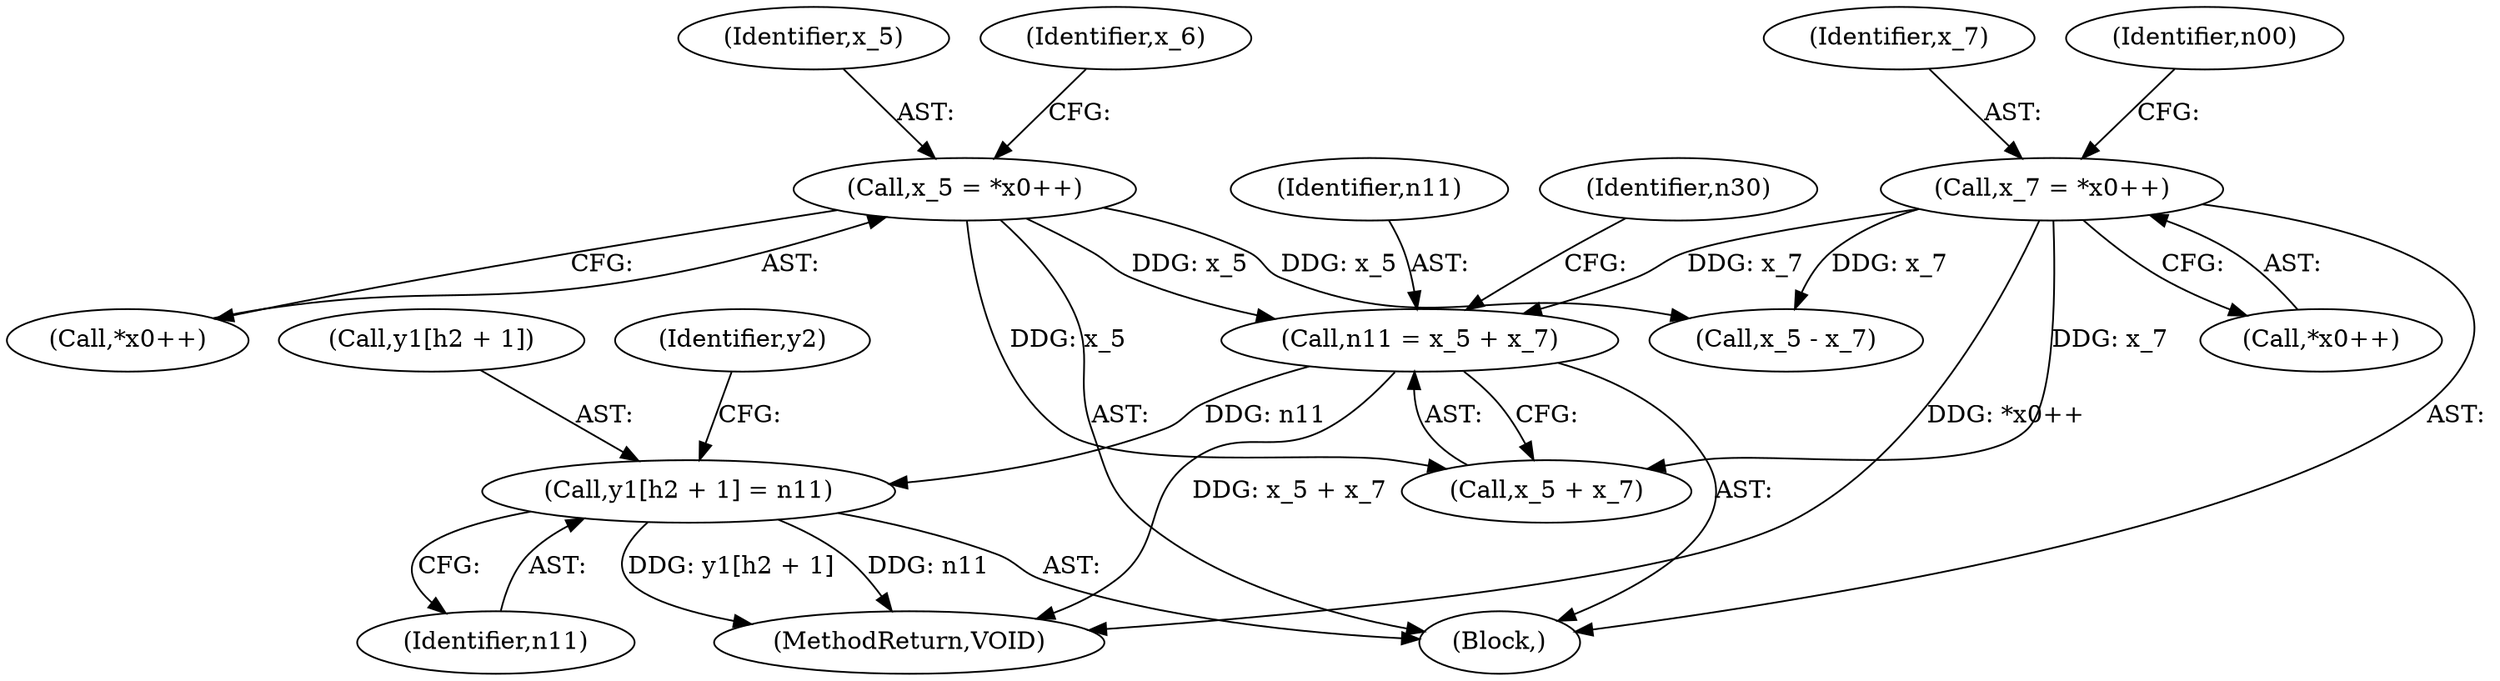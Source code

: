 digraph "0_Android_04e8cd58f075bec5892e369c8deebca9c67e855c@pointer" {
"1000324" [label="(Call,y1[h2 + 1] = n11)"];
"1000292" [label="(Call,n11 = x_5 + x_7)"];
"1000252" [label="(Call,x_5 = *x0++)"];
"1000262" [label="(Call,x_7 = *x0++)"];
"1000324" [label="(Call,y1[h2 + 1] = n11)"];
"1000293" [label="(Identifier,n11)"];
"1000330" [label="(Identifier,n11)"];
"1000292" [label="(Call,n11 = x_5 + x_7)"];
"1000219" [label="(Block,)"];
"1000254" [label="(Call,*x0++)"];
"1000253" [label="(Identifier,x_5)"];
"1000264" [label="(Call,*x0++)"];
"1000325" [label="(Call,y1[h2 + 1])"];
"1000505" [label="(MethodReturn,VOID)"];
"1000252" [label="(Call,x_5 = *x0++)"];
"1000262" [label="(Call,x_7 = *x0++)"];
"1000304" [label="(Call,x_5 - x_7)"];
"1000333" [label="(Identifier,y2)"];
"1000298" [label="(Identifier,n30)"];
"1000294" [label="(Call,x_5 + x_7)"];
"1000258" [label="(Identifier,x_6)"];
"1000263" [label="(Identifier,x_7)"];
"1000268" [label="(Identifier,n00)"];
"1000324" -> "1000219"  [label="AST: "];
"1000324" -> "1000330"  [label="CFG: "];
"1000325" -> "1000324"  [label="AST: "];
"1000330" -> "1000324"  [label="AST: "];
"1000333" -> "1000324"  [label="CFG: "];
"1000324" -> "1000505"  [label="DDG: n11"];
"1000324" -> "1000505"  [label="DDG: y1[h2 + 1]"];
"1000292" -> "1000324"  [label="DDG: n11"];
"1000292" -> "1000219"  [label="AST: "];
"1000292" -> "1000294"  [label="CFG: "];
"1000293" -> "1000292"  [label="AST: "];
"1000294" -> "1000292"  [label="AST: "];
"1000298" -> "1000292"  [label="CFG: "];
"1000292" -> "1000505"  [label="DDG: x_5 + x_7"];
"1000252" -> "1000292"  [label="DDG: x_5"];
"1000262" -> "1000292"  [label="DDG: x_7"];
"1000252" -> "1000219"  [label="AST: "];
"1000252" -> "1000254"  [label="CFG: "];
"1000253" -> "1000252"  [label="AST: "];
"1000254" -> "1000252"  [label="AST: "];
"1000258" -> "1000252"  [label="CFG: "];
"1000252" -> "1000294"  [label="DDG: x_5"];
"1000252" -> "1000304"  [label="DDG: x_5"];
"1000262" -> "1000219"  [label="AST: "];
"1000262" -> "1000264"  [label="CFG: "];
"1000263" -> "1000262"  [label="AST: "];
"1000264" -> "1000262"  [label="AST: "];
"1000268" -> "1000262"  [label="CFG: "];
"1000262" -> "1000505"  [label="DDG: *x0++"];
"1000262" -> "1000294"  [label="DDG: x_7"];
"1000262" -> "1000304"  [label="DDG: x_7"];
}
